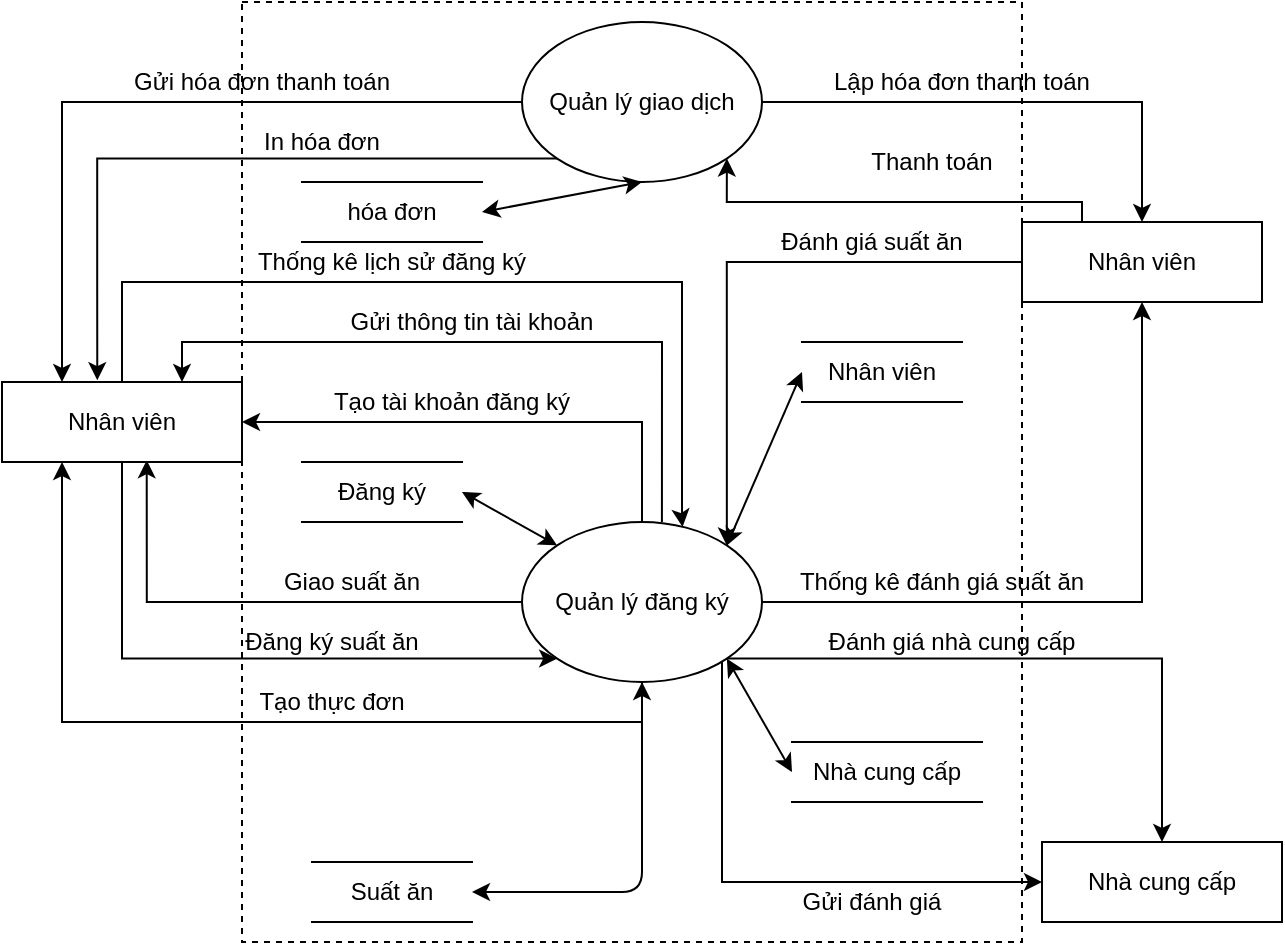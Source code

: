 <mxfile version="12.9.14" type="device"><diagram id="hraoWFh64FPNTobgDA_c" name="Page-1"><mxGraphModel dx="1221" dy="641" grid="1" gridSize="10" guides="1" tooltips="1" connect="1" arrows="1" fold="1" page="1" pageScale="1" pageWidth="827" pageHeight="1169" math="0" shadow="0"><root><mxCell id="0"/><mxCell id="1" parent="0"/><mxCell id="6qfhPC2HG3Onsex7mRJR-38" style="edgeStyle=orthogonalEdgeStyle;rounded=0;orthogonalLoop=1;jettySize=auto;html=1;exitX=0.5;exitY=0;exitDx=0;exitDy=0;entryX=1;entryY=0.5;entryDx=0;entryDy=0;endArrow=classic;endFill=1;strokeWidth=1;" edge="1" parent="1" source="6qfhPC2HG3Onsex7mRJR-35" target="6qfhPC2HG3Onsex7mRJR-36"><mxGeometry relative="1" as="geometry"/></mxCell><mxCell id="6qfhPC2HG3Onsex7mRJR-40" style="edgeStyle=orthogonalEdgeStyle;rounded=0;orthogonalLoop=1;jettySize=auto;html=1;entryX=0.75;entryY=0;entryDx=0;entryDy=0;endArrow=classic;endFill=1;strokeWidth=1;exitX=0.583;exitY=0;exitDx=0;exitDy=0;exitPerimeter=0;" edge="1" parent="1" source="6qfhPC2HG3Onsex7mRJR-35"><mxGeometry relative="1" as="geometry"><mxPoint x="410" y="340" as="sourcePoint"/><mxPoint x="170" y="280" as="targetPoint"/><Array as="points"><mxPoint x="410" y="260"/><mxPoint x="170" y="260"/></Array></mxGeometry></mxCell><mxCell id="6qfhPC2HG3Onsex7mRJR-45" style="edgeStyle=orthogonalEdgeStyle;rounded=0;orthogonalLoop=1;jettySize=auto;html=1;exitX=0;exitY=0.5;exitDx=0;exitDy=0;entryX=0.603;entryY=0.978;entryDx=0;entryDy=0;entryPerimeter=0;endArrow=classic;endFill=1;strokeWidth=1;" edge="1" parent="1" source="6qfhPC2HG3Onsex7mRJR-35" target="6qfhPC2HG3Onsex7mRJR-36"><mxGeometry relative="1" as="geometry"/></mxCell><mxCell id="6qfhPC2HG3Onsex7mRJR-50" style="edgeStyle=orthogonalEdgeStyle;rounded=0;orthogonalLoop=1;jettySize=auto;html=1;exitX=0.5;exitY=1;exitDx=0;exitDy=0;entryX=0.25;entryY=1;entryDx=0;entryDy=0;endArrow=classic;endFill=1;strokeWidth=1;" edge="1" parent="1" source="6qfhPC2HG3Onsex7mRJR-35" target="6qfhPC2HG3Onsex7mRJR-36"><mxGeometry relative="1" as="geometry"/></mxCell><mxCell id="6qfhPC2HG3Onsex7mRJR-56" style="edgeStyle=orthogonalEdgeStyle;rounded=0;orthogonalLoop=1;jettySize=auto;html=1;exitX=1;exitY=1;exitDx=0;exitDy=0;endArrow=classic;endFill=1;strokeWidth=1;" edge="1" parent="1" source="6qfhPC2HG3Onsex7mRJR-35" target="6qfhPC2HG3Onsex7mRJR-37"><mxGeometry relative="1" as="geometry"/></mxCell><mxCell id="6qfhPC2HG3Onsex7mRJR-58" style="edgeStyle=orthogonalEdgeStyle;rounded=0;orthogonalLoop=1;jettySize=auto;html=1;exitX=1;exitY=1;exitDx=0;exitDy=0;entryX=0;entryY=0.5;entryDx=0;entryDy=0;endArrow=classic;endFill=1;strokeWidth=1;" edge="1" parent="1" source="6qfhPC2HG3Onsex7mRJR-35" target="6qfhPC2HG3Onsex7mRJR-37"><mxGeometry relative="1" as="geometry"><Array as="points"><mxPoint x="440" y="418"/><mxPoint x="440" y="530"/></Array></mxGeometry></mxCell><mxCell id="6qfhPC2HG3Onsex7mRJR-66" style="edgeStyle=orthogonalEdgeStyle;rounded=0;orthogonalLoop=1;jettySize=auto;html=1;exitX=1;exitY=0.5;exitDx=0;exitDy=0;entryX=0.5;entryY=1;entryDx=0;entryDy=0;endArrow=classic;endFill=1;strokeWidth=1;" edge="1" parent="1" source="6qfhPC2HG3Onsex7mRJR-35" target="6qfhPC2HG3Onsex7mRJR-62"><mxGeometry relative="1" as="geometry"/></mxCell><mxCell id="6qfhPC2HG3Onsex7mRJR-35" value="Quản lý đăng ký" style="ellipse;whiteSpace=wrap;html=1;" vertex="1" parent="1"><mxGeometry x="340" y="350" width="120" height="80" as="geometry"/></mxCell><mxCell id="6qfhPC2HG3Onsex7mRJR-47" style="edgeStyle=orthogonalEdgeStyle;rounded=0;orthogonalLoop=1;jettySize=auto;html=1;exitX=0.5;exitY=1;exitDx=0;exitDy=0;entryX=0;entryY=1;entryDx=0;entryDy=0;endArrow=classic;endFill=1;strokeWidth=1;" edge="1" parent="1" source="6qfhPC2HG3Onsex7mRJR-36" target="6qfhPC2HG3Onsex7mRJR-35"><mxGeometry relative="1" as="geometry"><Array as="points"><mxPoint x="140" y="418"/></Array></mxGeometry></mxCell><mxCell id="6qfhPC2HG3Onsex7mRJR-52" style="edgeStyle=orthogonalEdgeStyle;rounded=0;orthogonalLoop=1;jettySize=auto;html=1;exitX=0.5;exitY=0;exitDx=0;exitDy=0;endArrow=classic;endFill=1;strokeWidth=1;entryX=0.669;entryY=0.031;entryDx=0;entryDy=0;entryPerimeter=0;" edge="1" parent="1" source="6qfhPC2HG3Onsex7mRJR-36" target="6qfhPC2HG3Onsex7mRJR-35"><mxGeometry relative="1" as="geometry"><mxPoint x="420" y="350" as="targetPoint"/><Array as="points"><mxPoint x="140" y="230"/><mxPoint x="420" y="230"/><mxPoint x="420" y="350"/><mxPoint x="420" y="350"/></Array></mxGeometry></mxCell><mxCell id="6qfhPC2HG3Onsex7mRJR-36" value="Nhân viên" style="rounded=0;whiteSpace=wrap;html=1;" vertex="1" parent="1"><mxGeometry x="80" y="280" width="120" height="40" as="geometry"/></mxCell><mxCell id="6qfhPC2HG3Onsex7mRJR-37" value="Nhà cung cấp" style="rounded=0;whiteSpace=wrap;html=1;" vertex="1" parent="1"><mxGeometry x="600" y="510" width="120" height="40" as="geometry"/></mxCell><mxCell id="6qfhPC2HG3Onsex7mRJR-39" value="Tạo tài khoản đăng ký" style="text;html=1;strokeColor=none;fillColor=none;align=center;verticalAlign=middle;whiteSpace=wrap;rounded=0;" vertex="1" parent="1"><mxGeometry x="240" y="280" width="130" height="20" as="geometry"/></mxCell><mxCell id="6qfhPC2HG3Onsex7mRJR-42" value="Gửi thông tin tài khoản" style="text;html=1;strokeColor=none;fillColor=none;align=center;verticalAlign=middle;whiteSpace=wrap;rounded=0;" vertex="1" parent="1"><mxGeometry x="250" y="240" width="130" height="20" as="geometry"/></mxCell><mxCell id="6qfhPC2HG3Onsex7mRJR-46" value="Giao suất ăn" style="text;html=1;strokeColor=none;fillColor=none;align=center;verticalAlign=middle;whiteSpace=wrap;rounded=0;" vertex="1" parent="1"><mxGeometry x="190" y="370" width="130" height="20" as="geometry"/></mxCell><mxCell id="6qfhPC2HG3Onsex7mRJR-48" value="Đăng ký suất ăn" style="text;html=1;strokeColor=none;fillColor=none;align=center;verticalAlign=middle;whiteSpace=wrap;rounded=0;" vertex="1" parent="1"><mxGeometry x="180" y="400" width="130" height="20" as="geometry"/></mxCell><mxCell id="6qfhPC2HG3Onsex7mRJR-51" value="Tạo thực đơn" style="text;html=1;strokeColor=none;fillColor=none;align=center;verticalAlign=middle;whiteSpace=wrap;rounded=0;" vertex="1" parent="1"><mxGeometry x="180" y="430" width="130" height="20" as="geometry"/></mxCell><mxCell id="6qfhPC2HG3Onsex7mRJR-53" value="Thống kê lịch sử đăng ký" style="text;html=1;strokeColor=none;fillColor=none;align=center;verticalAlign=middle;whiteSpace=wrap;rounded=0;" vertex="1" parent="1"><mxGeometry x="190" y="210" width="170" height="20" as="geometry"/></mxCell><mxCell id="6qfhPC2HG3Onsex7mRJR-55" value="Đánh giá suất ăn" style="text;html=1;strokeColor=none;fillColor=none;align=center;verticalAlign=middle;whiteSpace=wrap;rounded=0;" vertex="1" parent="1"><mxGeometry x="450" y="200" width="130" height="20" as="geometry"/></mxCell><mxCell id="6qfhPC2HG3Onsex7mRJR-57" value="Đánh giá nhà cung cấp" style="text;html=1;strokeColor=none;fillColor=none;align=center;verticalAlign=middle;whiteSpace=wrap;rounded=0;" vertex="1" parent="1"><mxGeometry x="490" y="400" width="130" height="20" as="geometry"/></mxCell><mxCell id="6qfhPC2HG3Onsex7mRJR-59" value="Gửi đánh giá" style="text;html=1;strokeColor=none;fillColor=none;align=center;verticalAlign=middle;whiteSpace=wrap;rounded=0;" vertex="1" parent="1"><mxGeometry x="450" y="530" width="130" height="20" as="geometry"/></mxCell><mxCell id="6qfhPC2HG3Onsex7mRJR-61" value="Thống kê đánh giá suất ăn" style="text;html=1;strokeColor=none;fillColor=none;align=center;verticalAlign=middle;whiteSpace=wrap;rounded=0;" vertex="1" parent="1"><mxGeometry x="460" y="370" width="180" height="20" as="geometry"/></mxCell><mxCell id="6qfhPC2HG3Onsex7mRJR-63" style="edgeStyle=orthogonalEdgeStyle;rounded=0;orthogonalLoop=1;jettySize=auto;html=1;exitX=0;exitY=0.5;exitDx=0;exitDy=0;entryX=1;entryY=0;entryDx=0;entryDy=0;endArrow=classic;endFill=1;strokeWidth=1;" edge="1" parent="1" source="6qfhPC2HG3Onsex7mRJR-62" target="6qfhPC2HG3Onsex7mRJR-35"><mxGeometry relative="1" as="geometry"/></mxCell><mxCell id="6qfhPC2HG3Onsex7mRJR-84" style="edgeStyle=orthogonalEdgeStyle;rounded=0;orthogonalLoop=1;jettySize=auto;html=1;exitX=0.25;exitY=0;exitDx=0;exitDy=0;entryX=1;entryY=1;entryDx=0;entryDy=0;endArrow=classic;endFill=1;strokeWidth=1;" edge="1" parent="1" source="6qfhPC2HG3Onsex7mRJR-62" target="6qfhPC2HG3Onsex7mRJR-79"><mxGeometry relative="1" as="geometry"><Array as="points"><mxPoint x="620" y="190"/><mxPoint x="442" y="190"/></Array></mxGeometry></mxCell><mxCell id="6qfhPC2HG3Onsex7mRJR-62" value="Nhân viên" style="rounded=0;whiteSpace=wrap;html=1;" vertex="1" parent="1"><mxGeometry x="590" y="200" width="120" height="40" as="geometry"/></mxCell><mxCell id="6qfhPC2HG3Onsex7mRJR-67" value="Nhân viên" style="shape=partialRectangle;whiteSpace=wrap;html=1;left=0;right=0;fillColor=none;" vertex="1" parent="1"><mxGeometry x="480" y="260" width="80" height="30" as="geometry"/></mxCell><mxCell id="6qfhPC2HG3Onsex7mRJR-68" value="" style="endArrow=classic;startArrow=classic;html=1;strokeWidth=1;exitX=1;exitY=0;exitDx=0;exitDy=0;entryX=0;entryY=0.5;entryDx=0;entryDy=0;" edge="1" parent="1" source="6qfhPC2HG3Onsex7mRJR-35" target="6qfhPC2HG3Onsex7mRJR-67"><mxGeometry width="50" height="50" relative="1" as="geometry"><mxPoint x="480" y="350" as="sourcePoint"/><mxPoint x="530" y="300" as="targetPoint"/></mxGeometry></mxCell><mxCell id="6qfhPC2HG3Onsex7mRJR-69" value="Đăng ký" style="shape=partialRectangle;whiteSpace=wrap;html=1;left=0;right=0;fillColor=none;" vertex="1" parent="1"><mxGeometry x="230" y="320" width="80" height="30" as="geometry"/></mxCell><mxCell id="6qfhPC2HG3Onsex7mRJR-70" value="" style="endArrow=classic;startArrow=classic;html=1;strokeWidth=1;exitX=1;exitY=0.5;exitDx=0;exitDy=0;entryX=0.5;entryY=1;entryDx=0;entryDy=0;" edge="1" parent="1" source="6qfhPC2HG3Onsex7mRJR-76" target="6qfhPC2HG3Onsex7mRJR-35"><mxGeometry width="50" height="50" relative="1" as="geometry"><mxPoint x="350" y="530" as="sourcePoint"/><mxPoint x="400" y="480" as="targetPoint"/><Array as="points"><mxPoint x="400" y="535"/></Array></mxGeometry></mxCell><mxCell id="6qfhPC2HG3Onsex7mRJR-71" value="Nhà cung cấp" style="shape=partialRectangle;whiteSpace=wrap;html=1;left=0;right=0;fillColor=none;" vertex="1" parent="1"><mxGeometry x="475" y="460" width="95" height="30" as="geometry"/></mxCell><mxCell id="6qfhPC2HG3Onsex7mRJR-72" value="hóa đơn" style="shape=partialRectangle;whiteSpace=wrap;html=1;left=0;right=0;fillColor=none;" vertex="1" parent="1"><mxGeometry x="230" y="180" width="90" height="30" as="geometry"/></mxCell><mxCell id="6qfhPC2HG3Onsex7mRJR-75" value="" style="endArrow=classic;startArrow=classic;html=1;strokeWidth=1;exitX=1;exitY=1;exitDx=0;exitDy=0;entryX=0;entryY=0.5;entryDx=0;entryDy=0;" edge="1" parent="1" source="6qfhPC2HG3Onsex7mRJR-35" target="6qfhPC2HG3Onsex7mRJR-71"><mxGeometry width="50" height="50" relative="1" as="geometry"><mxPoint x="470" y="490" as="sourcePoint"/><mxPoint x="520" y="440" as="targetPoint"/></mxGeometry></mxCell><mxCell id="6qfhPC2HG3Onsex7mRJR-76" value="Suất ăn" style="shape=partialRectangle;whiteSpace=wrap;html=1;left=0;right=0;fillColor=none;" vertex="1" parent="1"><mxGeometry x="235" y="520" width="80" height="30" as="geometry"/></mxCell><mxCell id="6qfhPC2HG3Onsex7mRJR-77" value="" style="endArrow=classic;html=1;strokeWidth=1;entryX=1;entryY=0.5;entryDx=0;entryDy=0;exitX=0;exitY=0;exitDx=0;exitDy=0;startArrow=classic;startFill=1;" edge="1" parent="1" source="6qfhPC2HG3Onsex7mRJR-35" target="6qfhPC2HG3Onsex7mRJR-69"><mxGeometry width="50" height="50" relative="1" as="geometry"><mxPoint x="400" y="485" as="sourcePoint"/><mxPoint x="410" y="480" as="targetPoint"/></mxGeometry></mxCell><mxCell id="6qfhPC2HG3Onsex7mRJR-78" value="" style="rounded=0;whiteSpace=wrap;html=1;dashed=1;glass=0;gradientColor=none;fillColor=none;" vertex="1" parent="1"><mxGeometry x="200" y="90" width="390" height="470" as="geometry"/></mxCell><mxCell id="6qfhPC2HG3Onsex7mRJR-80" style="edgeStyle=orthogonalEdgeStyle;rounded=0;orthogonalLoop=1;jettySize=auto;html=1;exitX=1;exitY=0.5;exitDx=0;exitDy=0;entryX=0.5;entryY=0;entryDx=0;entryDy=0;endArrow=classic;endFill=1;strokeWidth=1;" edge="1" parent="1" source="6qfhPC2HG3Onsex7mRJR-79" target="6qfhPC2HG3Onsex7mRJR-62"><mxGeometry relative="1" as="geometry"/></mxCell><mxCell id="6qfhPC2HG3Onsex7mRJR-82" style="edgeStyle=orthogonalEdgeStyle;rounded=0;orthogonalLoop=1;jettySize=auto;html=1;exitX=0;exitY=0.5;exitDx=0;exitDy=0;entryX=0.25;entryY=0;entryDx=0;entryDy=0;endArrow=classic;endFill=1;strokeWidth=1;" edge="1" parent="1" source="6qfhPC2HG3Onsex7mRJR-79" target="6qfhPC2HG3Onsex7mRJR-36"><mxGeometry relative="1" as="geometry"/></mxCell><mxCell id="6qfhPC2HG3Onsex7mRJR-86" style="edgeStyle=orthogonalEdgeStyle;rounded=0;orthogonalLoop=1;jettySize=auto;html=1;exitX=0;exitY=1;exitDx=0;exitDy=0;entryX=0.397;entryY=-0.022;entryDx=0;entryDy=0;entryPerimeter=0;endArrow=classic;endFill=1;strokeWidth=1;" edge="1" parent="1" source="6qfhPC2HG3Onsex7mRJR-79" target="6qfhPC2HG3Onsex7mRJR-36"><mxGeometry relative="1" as="geometry"/></mxCell><mxCell id="6qfhPC2HG3Onsex7mRJR-79" value="Quản lý giao dịch" style="ellipse;whiteSpace=wrap;html=1;" vertex="1" parent="1"><mxGeometry x="340" y="100" width="120" height="80" as="geometry"/></mxCell><mxCell id="6qfhPC2HG3Onsex7mRJR-81" value="Lập hóa đơn thanh toán" style="text;html=1;strokeColor=none;fillColor=none;align=center;verticalAlign=middle;whiteSpace=wrap;rounded=0;glass=0;dashed=1;" vertex="1" parent="1"><mxGeometry x="490" y="120" width="140" height="20" as="geometry"/></mxCell><mxCell id="6qfhPC2HG3Onsex7mRJR-83" value="Gửi hóa đơn thanh toán" style="text;html=1;strokeColor=none;fillColor=none;align=center;verticalAlign=middle;whiteSpace=wrap;rounded=0;glass=0;dashed=1;" vertex="1" parent="1"><mxGeometry x="140" y="120" width="140" height="20" as="geometry"/></mxCell><mxCell id="6qfhPC2HG3Onsex7mRJR-85" value="Thanh toán" style="text;html=1;strokeColor=none;fillColor=none;align=center;verticalAlign=middle;whiteSpace=wrap;rounded=0;glass=0;dashed=1;" vertex="1" parent="1"><mxGeometry x="475" y="160" width="140" height="20" as="geometry"/></mxCell><mxCell id="6qfhPC2HG3Onsex7mRJR-87" value="In hóa đơn" style="text;html=1;strokeColor=none;fillColor=none;align=center;verticalAlign=middle;whiteSpace=wrap;rounded=0;glass=0;dashed=1;" vertex="1" parent="1"><mxGeometry x="170" y="150" width="140" height="20" as="geometry"/></mxCell><mxCell id="6qfhPC2HG3Onsex7mRJR-89" value="" style="endArrow=classic;startArrow=classic;html=1;strokeWidth=1;exitX=1;exitY=0.5;exitDx=0;exitDy=0;entryX=0.5;entryY=1;entryDx=0;entryDy=0;" edge="1" parent="1" source="6qfhPC2HG3Onsex7mRJR-72" target="6qfhPC2HG3Onsex7mRJR-79"><mxGeometry width="50" height="50" relative="1" as="geometry"><mxPoint x="380" y="230" as="sourcePoint"/><mxPoint x="430" y="180" as="targetPoint"/></mxGeometry></mxCell></root></mxGraphModel></diagram></mxfile>